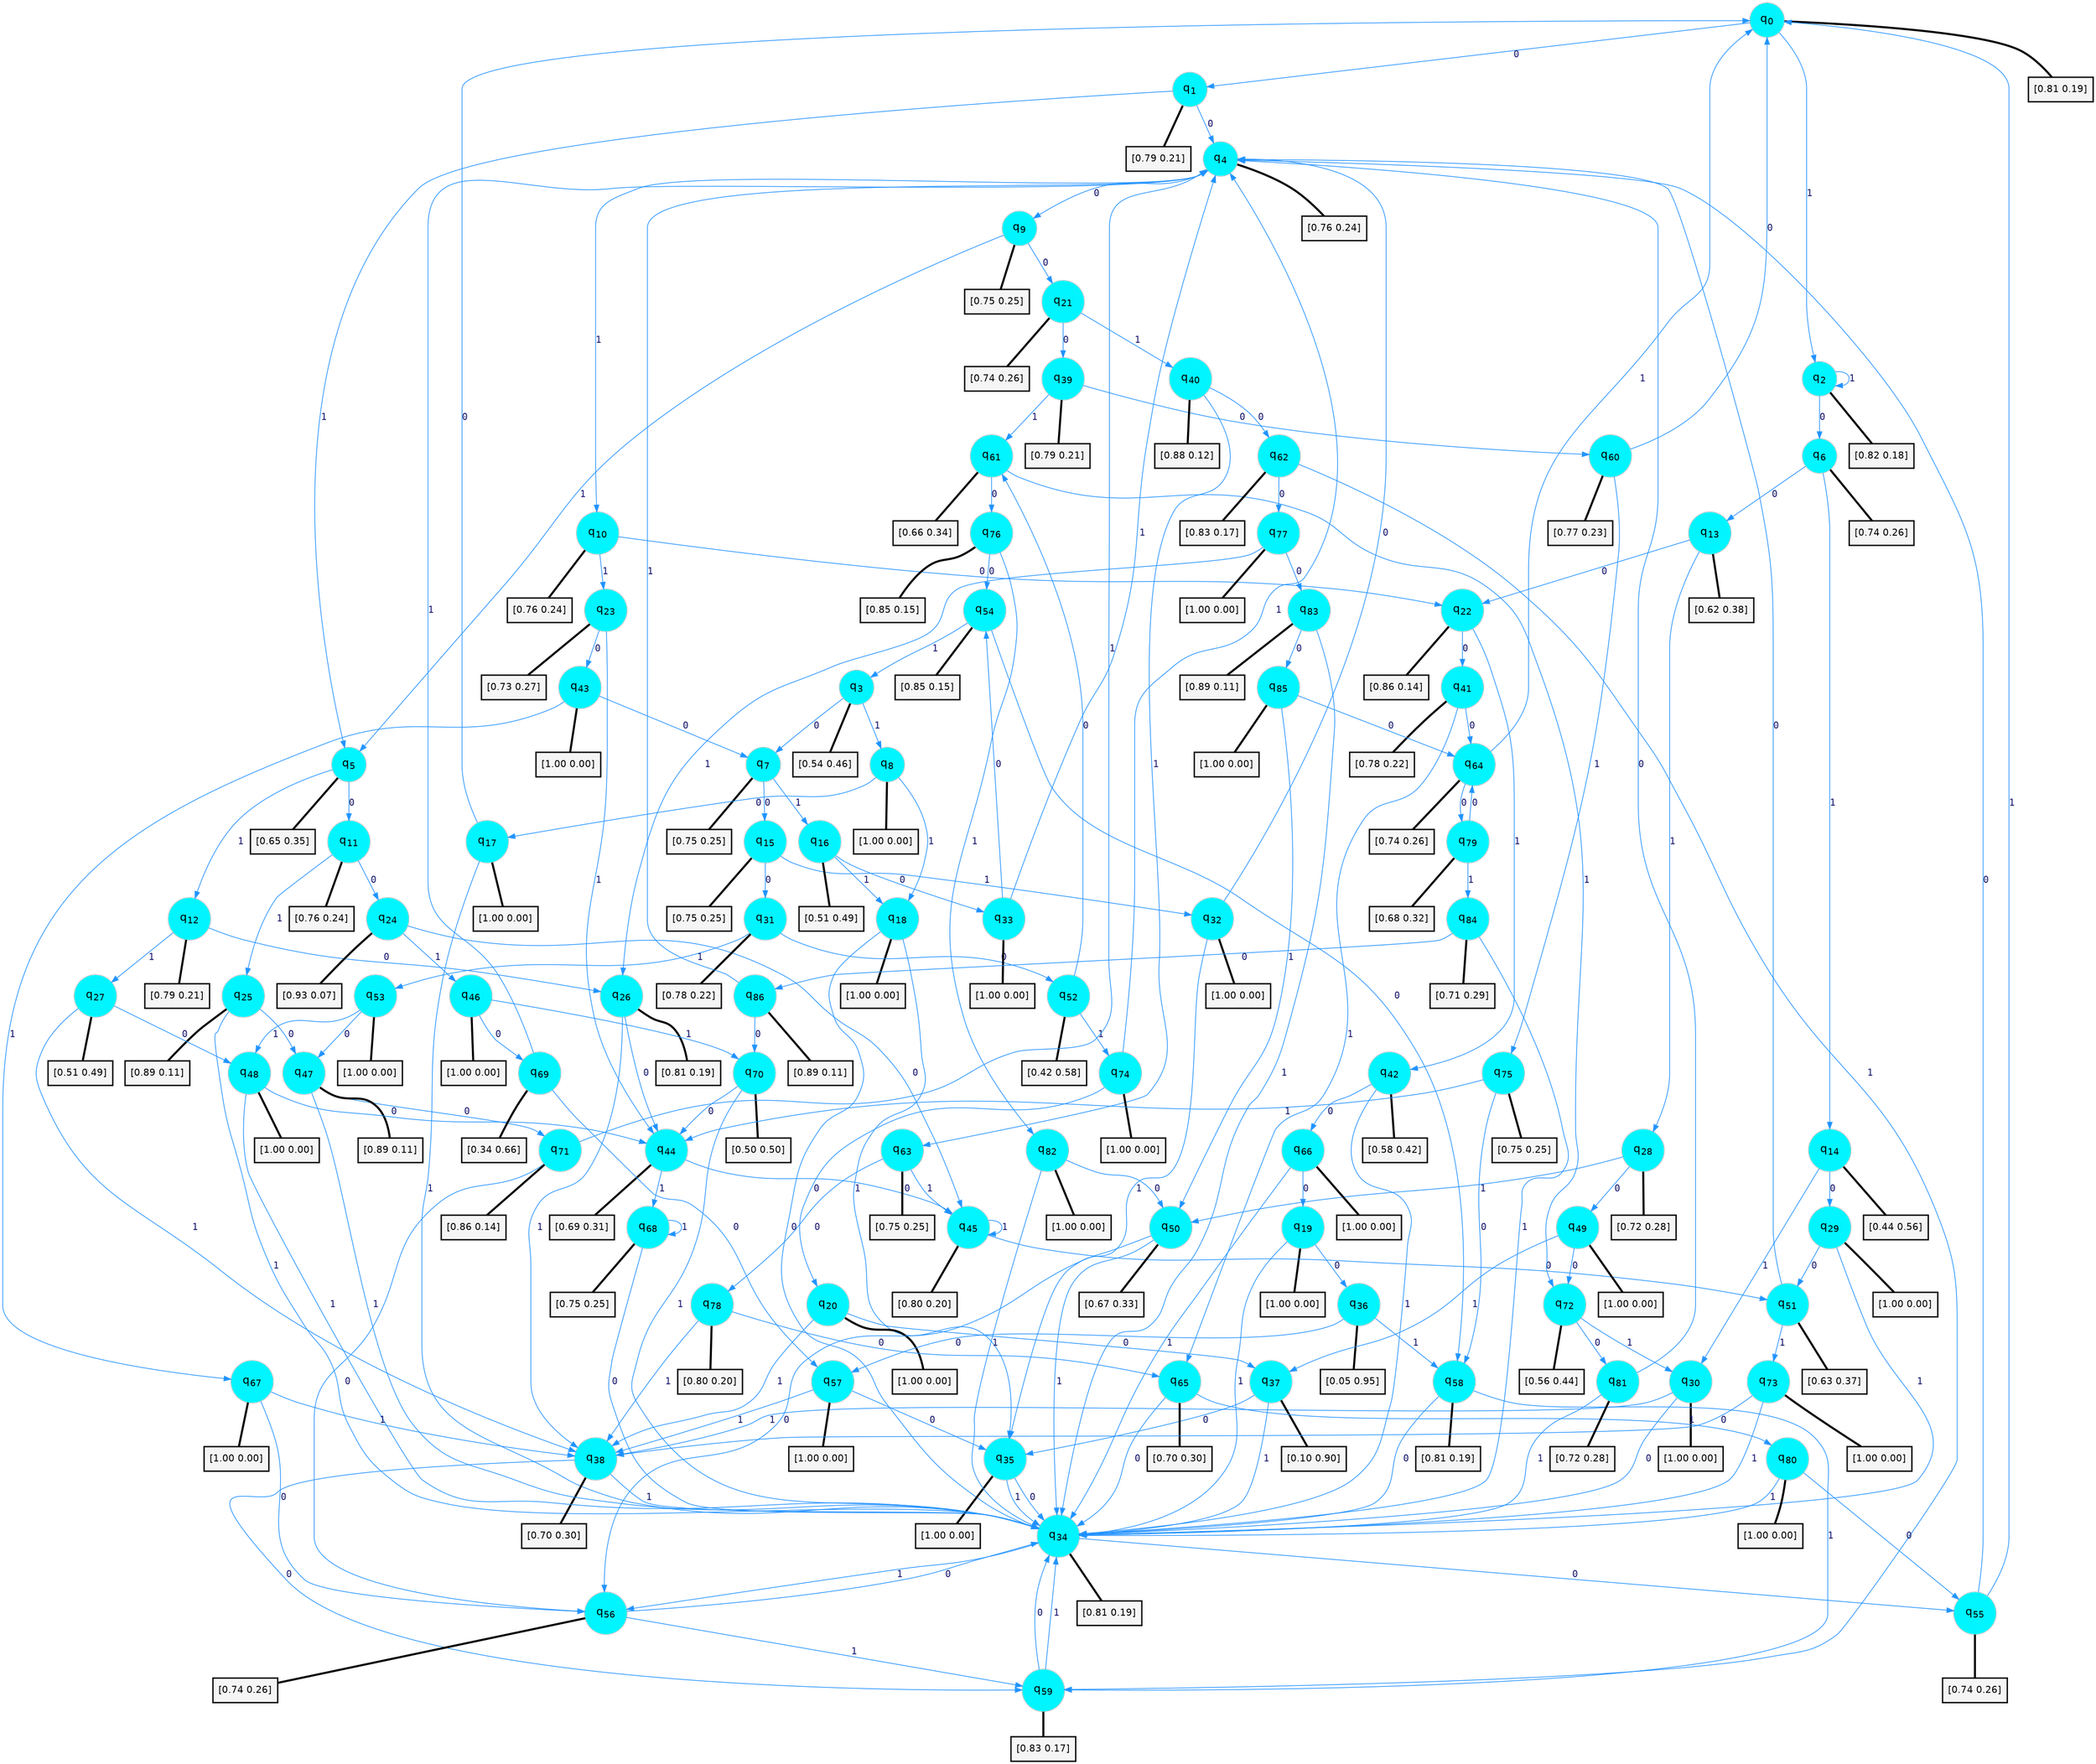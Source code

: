 digraph G {
graph [
bgcolor=transparent, dpi=300, rankdir=TD, size="40,25"];
node [
color=gray, fillcolor=turquoise1, fontcolor=black, fontname=Helvetica, fontsize=16, fontweight=bold, shape=circle, style=filled];
edge [
arrowsize=1, color=dodgerblue1, fontcolor=midnightblue, fontname=courier, fontweight=bold, penwidth=1, style=solid, weight=20];
0[label=<q<SUB>0</SUB>>];
1[label=<q<SUB>1</SUB>>];
2[label=<q<SUB>2</SUB>>];
3[label=<q<SUB>3</SUB>>];
4[label=<q<SUB>4</SUB>>];
5[label=<q<SUB>5</SUB>>];
6[label=<q<SUB>6</SUB>>];
7[label=<q<SUB>7</SUB>>];
8[label=<q<SUB>8</SUB>>];
9[label=<q<SUB>9</SUB>>];
10[label=<q<SUB>10</SUB>>];
11[label=<q<SUB>11</SUB>>];
12[label=<q<SUB>12</SUB>>];
13[label=<q<SUB>13</SUB>>];
14[label=<q<SUB>14</SUB>>];
15[label=<q<SUB>15</SUB>>];
16[label=<q<SUB>16</SUB>>];
17[label=<q<SUB>17</SUB>>];
18[label=<q<SUB>18</SUB>>];
19[label=<q<SUB>19</SUB>>];
20[label=<q<SUB>20</SUB>>];
21[label=<q<SUB>21</SUB>>];
22[label=<q<SUB>22</SUB>>];
23[label=<q<SUB>23</SUB>>];
24[label=<q<SUB>24</SUB>>];
25[label=<q<SUB>25</SUB>>];
26[label=<q<SUB>26</SUB>>];
27[label=<q<SUB>27</SUB>>];
28[label=<q<SUB>28</SUB>>];
29[label=<q<SUB>29</SUB>>];
30[label=<q<SUB>30</SUB>>];
31[label=<q<SUB>31</SUB>>];
32[label=<q<SUB>32</SUB>>];
33[label=<q<SUB>33</SUB>>];
34[label=<q<SUB>34</SUB>>];
35[label=<q<SUB>35</SUB>>];
36[label=<q<SUB>36</SUB>>];
37[label=<q<SUB>37</SUB>>];
38[label=<q<SUB>38</SUB>>];
39[label=<q<SUB>39</SUB>>];
40[label=<q<SUB>40</SUB>>];
41[label=<q<SUB>41</SUB>>];
42[label=<q<SUB>42</SUB>>];
43[label=<q<SUB>43</SUB>>];
44[label=<q<SUB>44</SUB>>];
45[label=<q<SUB>45</SUB>>];
46[label=<q<SUB>46</SUB>>];
47[label=<q<SUB>47</SUB>>];
48[label=<q<SUB>48</SUB>>];
49[label=<q<SUB>49</SUB>>];
50[label=<q<SUB>50</SUB>>];
51[label=<q<SUB>51</SUB>>];
52[label=<q<SUB>52</SUB>>];
53[label=<q<SUB>53</SUB>>];
54[label=<q<SUB>54</SUB>>];
55[label=<q<SUB>55</SUB>>];
56[label=<q<SUB>56</SUB>>];
57[label=<q<SUB>57</SUB>>];
58[label=<q<SUB>58</SUB>>];
59[label=<q<SUB>59</SUB>>];
60[label=<q<SUB>60</SUB>>];
61[label=<q<SUB>61</SUB>>];
62[label=<q<SUB>62</SUB>>];
63[label=<q<SUB>63</SUB>>];
64[label=<q<SUB>64</SUB>>];
65[label=<q<SUB>65</SUB>>];
66[label=<q<SUB>66</SUB>>];
67[label=<q<SUB>67</SUB>>];
68[label=<q<SUB>68</SUB>>];
69[label=<q<SUB>69</SUB>>];
70[label=<q<SUB>70</SUB>>];
71[label=<q<SUB>71</SUB>>];
72[label=<q<SUB>72</SUB>>];
73[label=<q<SUB>73</SUB>>];
74[label=<q<SUB>74</SUB>>];
75[label=<q<SUB>75</SUB>>];
76[label=<q<SUB>76</SUB>>];
77[label=<q<SUB>77</SUB>>];
78[label=<q<SUB>78</SUB>>];
79[label=<q<SUB>79</SUB>>];
80[label=<q<SUB>80</SUB>>];
81[label=<q<SUB>81</SUB>>];
82[label=<q<SUB>82</SUB>>];
83[label=<q<SUB>83</SUB>>];
84[label=<q<SUB>84</SUB>>];
85[label=<q<SUB>85</SUB>>];
86[label=<q<SUB>86</SUB>>];
87[label="[0.81 0.19]", shape=box,fontcolor=black, fontname=Helvetica, fontsize=14, penwidth=2, fillcolor=whitesmoke,color=black];
88[label="[0.79 0.21]", shape=box,fontcolor=black, fontname=Helvetica, fontsize=14, penwidth=2, fillcolor=whitesmoke,color=black];
89[label="[0.82 0.18]", shape=box,fontcolor=black, fontname=Helvetica, fontsize=14, penwidth=2, fillcolor=whitesmoke,color=black];
90[label="[0.54 0.46]", shape=box,fontcolor=black, fontname=Helvetica, fontsize=14, penwidth=2, fillcolor=whitesmoke,color=black];
91[label="[0.76 0.24]", shape=box,fontcolor=black, fontname=Helvetica, fontsize=14, penwidth=2, fillcolor=whitesmoke,color=black];
92[label="[0.65 0.35]", shape=box,fontcolor=black, fontname=Helvetica, fontsize=14, penwidth=2, fillcolor=whitesmoke,color=black];
93[label="[0.74 0.26]", shape=box,fontcolor=black, fontname=Helvetica, fontsize=14, penwidth=2, fillcolor=whitesmoke,color=black];
94[label="[0.75 0.25]", shape=box,fontcolor=black, fontname=Helvetica, fontsize=14, penwidth=2, fillcolor=whitesmoke,color=black];
95[label="[1.00 0.00]", shape=box,fontcolor=black, fontname=Helvetica, fontsize=14, penwidth=2, fillcolor=whitesmoke,color=black];
96[label="[0.75 0.25]", shape=box,fontcolor=black, fontname=Helvetica, fontsize=14, penwidth=2, fillcolor=whitesmoke,color=black];
97[label="[0.76 0.24]", shape=box,fontcolor=black, fontname=Helvetica, fontsize=14, penwidth=2, fillcolor=whitesmoke,color=black];
98[label="[0.76 0.24]", shape=box,fontcolor=black, fontname=Helvetica, fontsize=14, penwidth=2, fillcolor=whitesmoke,color=black];
99[label="[0.79 0.21]", shape=box,fontcolor=black, fontname=Helvetica, fontsize=14, penwidth=2, fillcolor=whitesmoke,color=black];
100[label="[0.62 0.38]", shape=box,fontcolor=black, fontname=Helvetica, fontsize=14, penwidth=2, fillcolor=whitesmoke,color=black];
101[label="[0.44 0.56]", shape=box,fontcolor=black, fontname=Helvetica, fontsize=14, penwidth=2, fillcolor=whitesmoke,color=black];
102[label="[0.75 0.25]", shape=box,fontcolor=black, fontname=Helvetica, fontsize=14, penwidth=2, fillcolor=whitesmoke,color=black];
103[label="[0.51 0.49]", shape=box,fontcolor=black, fontname=Helvetica, fontsize=14, penwidth=2, fillcolor=whitesmoke,color=black];
104[label="[1.00 0.00]", shape=box,fontcolor=black, fontname=Helvetica, fontsize=14, penwidth=2, fillcolor=whitesmoke,color=black];
105[label="[1.00 0.00]", shape=box,fontcolor=black, fontname=Helvetica, fontsize=14, penwidth=2, fillcolor=whitesmoke,color=black];
106[label="[1.00 0.00]", shape=box,fontcolor=black, fontname=Helvetica, fontsize=14, penwidth=2, fillcolor=whitesmoke,color=black];
107[label="[1.00 0.00]", shape=box,fontcolor=black, fontname=Helvetica, fontsize=14, penwidth=2, fillcolor=whitesmoke,color=black];
108[label="[0.74 0.26]", shape=box,fontcolor=black, fontname=Helvetica, fontsize=14, penwidth=2, fillcolor=whitesmoke,color=black];
109[label="[0.86 0.14]", shape=box,fontcolor=black, fontname=Helvetica, fontsize=14, penwidth=2, fillcolor=whitesmoke,color=black];
110[label="[0.73 0.27]", shape=box,fontcolor=black, fontname=Helvetica, fontsize=14, penwidth=2, fillcolor=whitesmoke,color=black];
111[label="[0.93 0.07]", shape=box,fontcolor=black, fontname=Helvetica, fontsize=14, penwidth=2, fillcolor=whitesmoke,color=black];
112[label="[0.89 0.11]", shape=box,fontcolor=black, fontname=Helvetica, fontsize=14, penwidth=2, fillcolor=whitesmoke,color=black];
113[label="[0.81 0.19]", shape=box,fontcolor=black, fontname=Helvetica, fontsize=14, penwidth=2, fillcolor=whitesmoke,color=black];
114[label="[0.51 0.49]", shape=box,fontcolor=black, fontname=Helvetica, fontsize=14, penwidth=2, fillcolor=whitesmoke,color=black];
115[label="[0.72 0.28]", shape=box,fontcolor=black, fontname=Helvetica, fontsize=14, penwidth=2, fillcolor=whitesmoke,color=black];
116[label="[1.00 0.00]", shape=box,fontcolor=black, fontname=Helvetica, fontsize=14, penwidth=2, fillcolor=whitesmoke,color=black];
117[label="[1.00 0.00]", shape=box,fontcolor=black, fontname=Helvetica, fontsize=14, penwidth=2, fillcolor=whitesmoke,color=black];
118[label="[0.78 0.22]", shape=box,fontcolor=black, fontname=Helvetica, fontsize=14, penwidth=2, fillcolor=whitesmoke,color=black];
119[label="[1.00 0.00]", shape=box,fontcolor=black, fontname=Helvetica, fontsize=14, penwidth=2, fillcolor=whitesmoke,color=black];
120[label="[1.00 0.00]", shape=box,fontcolor=black, fontname=Helvetica, fontsize=14, penwidth=2, fillcolor=whitesmoke,color=black];
121[label="[0.81 0.19]", shape=box,fontcolor=black, fontname=Helvetica, fontsize=14, penwidth=2, fillcolor=whitesmoke,color=black];
122[label="[1.00 0.00]", shape=box,fontcolor=black, fontname=Helvetica, fontsize=14, penwidth=2, fillcolor=whitesmoke,color=black];
123[label="[0.05 0.95]", shape=box,fontcolor=black, fontname=Helvetica, fontsize=14, penwidth=2, fillcolor=whitesmoke,color=black];
124[label="[0.10 0.90]", shape=box,fontcolor=black, fontname=Helvetica, fontsize=14, penwidth=2, fillcolor=whitesmoke,color=black];
125[label="[0.70 0.30]", shape=box,fontcolor=black, fontname=Helvetica, fontsize=14, penwidth=2, fillcolor=whitesmoke,color=black];
126[label="[0.79 0.21]", shape=box,fontcolor=black, fontname=Helvetica, fontsize=14, penwidth=2, fillcolor=whitesmoke,color=black];
127[label="[0.88 0.12]", shape=box,fontcolor=black, fontname=Helvetica, fontsize=14, penwidth=2, fillcolor=whitesmoke,color=black];
128[label="[0.78 0.22]", shape=box,fontcolor=black, fontname=Helvetica, fontsize=14, penwidth=2, fillcolor=whitesmoke,color=black];
129[label="[0.58 0.42]", shape=box,fontcolor=black, fontname=Helvetica, fontsize=14, penwidth=2, fillcolor=whitesmoke,color=black];
130[label="[1.00 0.00]", shape=box,fontcolor=black, fontname=Helvetica, fontsize=14, penwidth=2, fillcolor=whitesmoke,color=black];
131[label="[0.69 0.31]", shape=box,fontcolor=black, fontname=Helvetica, fontsize=14, penwidth=2, fillcolor=whitesmoke,color=black];
132[label="[0.80 0.20]", shape=box,fontcolor=black, fontname=Helvetica, fontsize=14, penwidth=2, fillcolor=whitesmoke,color=black];
133[label="[1.00 0.00]", shape=box,fontcolor=black, fontname=Helvetica, fontsize=14, penwidth=2, fillcolor=whitesmoke,color=black];
134[label="[0.89 0.11]", shape=box,fontcolor=black, fontname=Helvetica, fontsize=14, penwidth=2, fillcolor=whitesmoke,color=black];
135[label="[1.00 0.00]", shape=box,fontcolor=black, fontname=Helvetica, fontsize=14, penwidth=2, fillcolor=whitesmoke,color=black];
136[label="[1.00 0.00]", shape=box,fontcolor=black, fontname=Helvetica, fontsize=14, penwidth=2, fillcolor=whitesmoke,color=black];
137[label="[0.67 0.33]", shape=box,fontcolor=black, fontname=Helvetica, fontsize=14, penwidth=2, fillcolor=whitesmoke,color=black];
138[label="[0.63 0.37]", shape=box,fontcolor=black, fontname=Helvetica, fontsize=14, penwidth=2, fillcolor=whitesmoke,color=black];
139[label="[0.42 0.58]", shape=box,fontcolor=black, fontname=Helvetica, fontsize=14, penwidth=2, fillcolor=whitesmoke,color=black];
140[label="[1.00 0.00]", shape=box,fontcolor=black, fontname=Helvetica, fontsize=14, penwidth=2, fillcolor=whitesmoke,color=black];
141[label="[0.85 0.15]", shape=box,fontcolor=black, fontname=Helvetica, fontsize=14, penwidth=2, fillcolor=whitesmoke,color=black];
142[label="[0.74 0.26]", shape=box,fontcolor=black, fontname=Helvetica, fontsize=14, penwidth=2, fillcolor=whitesmoke,color=black];
143[label="[0.74 0.26]", shape=box,fontcolor=black, fontname=Helvetica, fontsize=14, penwidth=2, fillcolor=whitesmoke,color=black];
144[label="[1.00 0.00]", shape=box,fontcolor=black, fontname=Helvetica, fontsize=14, penwidth=2, fillcolor=whitesmoke,color=black];
145[label="[0.81 0.19]", shape=box,fontcolor=black, fontname=Helvetica, fontsize=14, penwidth=2, fillcolor=whitesmoke,color=black];
146[label="[0.83 0.17]", shape=box,fontcolor=black, fontname=Helvetica, fontsize=14, penwidth=2, fillcolor=whitesmoke,color=black];
147[label="[0.77 0.23]", shape=box,fontcolor=black, fontname=Helvetica, fontsize=14, penwidth=2, fillcolor=whitesmoke,color=black];
148[label="[0.66 0.34]", shape=box,fontcolor=black, fontname=Helvetica, fontsize=14, penwidth=2, fillcolor=whitesmoke,color=black];
149[label="[0.83 0.17]", shape=box,fontcolor=black, fontname=Helvetica, fontsize=14, penwidth=2, fillcolor=whitesmoke,color=black];
150[label="[0.75 0.25]", shape=box,fontcolor=black, fontname=Helvetica, fontsize=14, penwidth=2, fillcolor=whitesmoke,color=black];
151[label="[0.74 0.26]", shape=box,fontcolor=black, fontname=Helvetica, fontsize=14, penwidth=2, fillcolor=whitesmoke,color=black];
152[label="[0.70 0.30]", shape=box,fontcolor=black, fontname=Helvetica, fontsize=14, penwidth=2, fillcolor=whitesmoke,color=black];
153[label="[1.00 0.00]", shape=box,fontcolor=black, fontname=Helvetica, fontsize=14, penwidth=2, fillcolor=whitesmoke,color=black];
154[label="[1.00 0.00]", shape=box,fontcolor=black, fontname=Helvetica, fontsize=14, penwidth=2, fillcolor=whitesmoke,color=black];
155[label="[0.75 0.25]", shape=box,fontcolor=black, fontname=Helvetica, fontsize=14, penwidth=2, fillcolor=whitesmoke,color=black];
156[label="[0.34 0.66]", shape=box,fontcolor=black, fontname=Helvetica, fontsize=14, penwidth=2, fillcolor=whitesmoke,color=black];
157[label="[0.50 0.50]", shape=box,fontcolor=black, fontname=Helvetica, fontsize=14, penwidth=2, fillcolor=whitesmoke,color=black];
158[label="[0.86 0.14]", shape=box,fontcolor=black, fontname=Helvetica, fontsize=14, penwidth=2, fillcolor=whitesmoke,color=black];
159[label="[0.56 0.44]", shape=box,fontcolor=black, fontname=Helvetica, fontsize=14, penwidth=2, fillcolor=whitesmoke,color=black];
160[label="[1.00 0.00]", shape=box,fontcolor=black, fontname=Helvetica, fontsize=14, penwidth=2, fillcolor=whitesmoke,color=black];
161[label="[1.00 0.00]", shape=box,fontcolor=black, fontname=Helvetica, fontsize=14, penwidth=2, fillcolor=whitesmoke,color=black];
162[label="[0.75 0.25]", shape=box,fontcolor=black, fontname=Helvetica, fontsize=14, penwidth=2, fillcolor=whitesmoke,color=black];
163[label="[0.85 0.15]", shape=box,fontcolor=black, fontname=Helvetica, fontsize=14, penwidth=2, fillcolor=whitesmoke,color=black];
164[label="[1.00 0.00]", shape=box,fontcolor=black, fontname=Helvetica, fontsize=14, penwidth=2, fillcolor=whitesmoke,color=black];
165[label="[0.80 0.20]", shape=box,fontcolor=black, fontname=Helvetica, fontsize=14, penwidth=2, fillcolor=whitesmoke,color=black];
166[label="[0.68 0.32]", shape=box,fontcolor=black, fontname=Helvetica, fontsize=14, penwidth=2, fillcolor=whitesmoke,color=black];
167[label="[1.00 0.00]", shape=box,fontcolor=black, fontname=Helvetica, fontsize=14, penwidth=2, fillcolor=whitesmoke,color=black];
168[label="[0.72 0.28]", shape=box,fontcolor=black, fontname=Helvetica, fontsize=14, penwidth=2, fillcolor=whitesmoke,color=black];
169[label="[1.00 0.00]", shape=box,fontcolor=black, fontname=Helvetica, fontsize=14, penwidth=2, fillcolor=whitesmoke,color=black];
170[label="[0.89 0.11]", shape=box,fontcolor=black, fontname=Helvetica, fontsize=14, penwidth=2, fillcolor=whitesmoke,color=black];
171[label="[0.71 0.29]", shape=box,fontcolor=black, fontname=Helvetica, fontsize=14, penwidth=2, fillcolor=whitesmoke,color=black];
172[label="[1.00 0.00]", shape=box,fontcolor=black, fontname=Helvetica, fontsize=14, penwidth=2, fillcolor=whitesmoke,color=black];
173[label="[0.89 0.11]", shape=box,fontcolor=black, fontname=Helvetica, fontsize=14, penwidth=2, fillcolor=whitesmoke,color=black];
0->1 [label=0];
0->2 [label=1];
0->87 [arrowhead=none, penwidth=3,color=black];
1->4 [label=0];
1->5 [label=1];
1->88 [arrowhead=none, penwidth=3,color=black];
2->6 [label=0];
2->2 [label=1];
2->89 [arrowhead=none, penwidth=3,color=black];
3->7 [label=0];
3->8 [label=1];
3->90 [arrowhead=none, penwidth=3,color=black];
4->9 [label=0];
4->10 [label=1];
4->91 [arrowhead=none, penwidth=3,color=black];
5->11 [label=0];
5->12 [label=1];
5->92 [arrowhead=none, penwidth=3,color=black];
6->13 [label=0];
6->14 [label=1];
6->93 [arrowhead=none, penwidth=3,color=black];
7->15 [label=0];
7->16 [label=1];
7->94 [arrowhead=none, penwidth=3,color=black];
8->17 [label=0];
8->18 [label=1];
8->95 [arrowhead=none, penwidth=3,color=black];
9->21 [label=0];
9->5 [label=1];
9->96 [arrowhead=none, penwidth=3,color=black];
10->22 [label=0];
10->23 [label=1];
10->97 [arrowhead=none, penwidth=3,color=black];
11->24 [label=0];
11->25 [label=1];
11->98 [arrowhead=none, penwidth=3,color=black];
12->26 [label=0];
12->27 [label=1];
12->99 [arrowhead=none, penwidth=3,color=black];
13->22 [label=0];
13->28 [label=1];
13->100 [arrowhead=none, penwidth=3,color=black];
14->29 [label=0];
14->30 [label=1];
14->101 [arrowhead=none, penwidth=3,color=black];
15->31 [label=0];
15->32 [label=1];
15->102 [arrowhead=none, penwidth=3,color=black];
16->33 [label=0];
16->18 [label=1];
16->103 [arrowhead=none, penwidth=3,color=black];
17->0 [label=0];
17->34 [label=1];
17->104 [arrowhead=none, penwidth=3,color=black];
18->34 [label=0];
18->35 [label=1];
18->105 [arrowhead=none, penwidth=3,color=black];
19->36 [label=0];
19->34 [label=1];
19->106 [arrowhead=none, penwidth=3,color=black];
20->37 [label=0];
20->38 [label=1];
20->107 [arrowhead=none, penwidth=3,color=black];
21->39 [label=0];
21->40 [label=1];
21->108 [arrowhead=none, penwidth=3,color=black];
22->41 [label=0];
22->42 [label=1];
22->109 [arrowhead=none, penwidth=3,color=black];
23->43 [label=0];
23->44 [label=1];
23->110 [arrowhead=none, penwidth=3,color=black];
24->45 [label=0];
24->46 [label=1];
24->111 [arrowhead=none, penwidth=3,color=black];
25->47 [label=0];
25->34 [label=1];
25->112 [arrowhead=none, penwidth=3,color=black];
26->44 [label=0];
26->38 [label=1];
26->113 [arrowhead=none, penwidth=3,color=black];
27->48 [label=0];
27->38 [label=1];
27->114 [arrowhead=none, penwidth=3,color=black];
28->49 [label=0];
28->50 [label=1];
28->115 [arrowhead=none, penwidth=3,color=black];
29->51 [label=0];
29->34 [label=1];
29->116 [arrowhead=none, penwidth=3,color=black];
30->34 [label=0];
30->38 [label=1];
30->117 [arrowhead=none, penwidth=3,color=black];
31->52 [label=0];
31->53 [label=1];
31->118 [arrowhead=none, penwidth=3,color=black];
32->4 [label=0];
32->35 [label=1];
32->119 [arrowhead=none, penwidth=3,color=black];
33->54 [label=0];
33->4 [label=1];
33->120 [arrowhead=none, penwidth=3,color=black];
34->55 [label=0];
34->56 [label=1];
34->121 [arrowhead=none, penwidth=3,color=black];
35->34 [label=0];
35->34 [label=1];
35->122 [arrowhead=none, penwidth=3,color=black];
36->57 [label=0];
36->58 [label=1];
36->123 [arrowhead=none, penwidth=3,color=black];
37->35 [label=0];
37->34 [label=1];
37->124 [arrowhead=none, penwidth=3,color=black];
38->59 [label=0];
38->34 [label=1];
38->125 [arrowhead=none, penwidth=3,color=black];
39->60 [label=0];
39->61 [label=1];
39->126 [arrowhead=none, penwidth=3,color=black];
40->62 [label=0];
40->63 [label=1];
40->127 [arrowhead=none, penwidth=3,color=black];
41->64 [label=0];
41->65 [label=1];
41->128 [arrowhead=none, penwidth=3,color=black];
42->66 [label=0];
42->34 [label=1];
42->129 [arrowhead=none, penwidth=3,color=black];
43->7 [label=0];
43->67 [label=1];
43->130 [arrowhead=none, penwidth=3,color=black];
44->45 [label=0];
44->68 [label=1];
44->131 [arrowhead=none, penwidth=3,color=black];
45->51 [label=0];
45->45 [label=1];
45->132 [arrowhead=none, penwidth=3,color=black];
46->69 [label=0];
46->70 [label=1];
46->133 [arrowhead=none, penwidth=3,color=black];
47->71 [label=0];
47->34 [label=1];
47->134 [arrowhead=none, penwidth=3,color=black];
48->44 [label=0];
48->34 [label=1];
48->135 [arrowhead=none, penwidth=3,color=black];
49->72 [label=0];
49->37 [label=1];
49->136 [arrowhead=none, penwidth=3,color=black];
50->56 [label=0];
50->34 [label=1];
50->137 [arrowhead=none, penwidth=3,color=black];
51->4 [label=0];
51->73 [label=1];
51->138 [arrowhead=none, penwidth=3,color=black];
52->61 [label=0];
52->74 [label=1];
52->139 [arrowhead=none, penwidth=3,color=black];
53->47 [label=0];
53->48 [label=1];
53->140 [arrowhead=none, penwidth=3,color=black];
54->58 [label=0];
54->3 [label=1];
54->141 [arrowhead=none, penwidth=3,color=black];
55->4 [label=0];
55->0 [label=1];
55->142 [arrowhead=none, penwidth=3,color=black];
56->34 [label=0];
56->59 [label=1];
56->143 [arrowhead=none, penwidth=3,color=black];
57->35 [label=0];
57->38 [label=1];
57->144 [arrowhead=none, penwidth=3,color=black];
58->34 [label=0];
58->59 [label=1];
58->145 [arrowhead=none, penwidth=3,color=black];
59->34 [label=0];
59->34 [label=1];
59->146 [arrowhead=none, penwidth=3,color=black];
60->0 [label=0];
60->75 [label=1];
60->147 [arrowhead=none, penwidth=3,color=black];
61->76 [label=0];
61->72 [label=1];
61->148 [arrowhead=none, penwidth=3,color=black];
62->77 [label=0];
62->59 [label=1];
62->149 [arrowhead=none, penwidth=3,color=black];
63->78 [label=0];
63->45 [label=1];
63->150 [arrowhead=none, penwidth=3,color=black];
64->79 [label=0];
64->0 [label=1];
64->151 [arrowhead=none, penwidth=3,color=black];
65->34 [label=0];
65->80 [label=1];
65->152 [arrowhead=none, penwidth=3,color=black];
66->19 [label=0];
66->34 [label=1];
66->153 [arrowhead=none, penwidth=3,color=black];
67->56 [label=0];
67->38 [label=1];
67->154 [arrowhead=none, penwidth=3,color=black];
68->34 [label=0];
68->68 [label=1];
68->155 [arrowhead=none, penwidth=3,color=black];
69->57 [label=0];
69->4 [label=1];
69->156 [arrowhead=none, penwidth=3,color=black];
70->44 [label=0];
70->34 [label=1];
70->157 [arrowhead=none, penwidth=3,color=black];
71->56 [label=0];
71->4 [label=1];
71->158 [arrowhead=none, penwidth=3,color=black];
72->81 [label=0];
72->30 [label=1];
72->159 [arrowhead=none, penwidth=3,color=black];
73->38 [label=0];
73->34 [label=1];
73->160 [arrowhead=none, penwidth=3,color=black];
74->20 [label=0];
74->4 [label=1];
74->161 [arrowhead=none, penwidth=3,color=black];
75->58 [label=0];
75->44 [label=1];
75->162 [arrowhead=none, penwidth=3,color=black];
76->54 [label=0];
76->82 [label=1];
76->163 [arrowhead=none, penwidth=3,color=black];
77->83 [label=0];
77->26 [label=1];
77->164 [arrowhead=none, penwidth=3,color=black];
78->65 [label=0];
78->38 [label=1];
78->165 [arrowhead=none, penwidth=3,color=black];
79->64 [label=0];
79->84 [label=1];
79->166 [arrowhead=none, penwidth=3,color=black];
80->55 [label=0];
80->34 [label=1];
80->167 [arrowhead=none, penwidth=3,color=black];
81->4 [label=0];
81->34 [label=1];
81->168 [arrowhead=none, penwidth=3,color=black];
82->50 [label=0];
82->34 [label=1];
82->169 [arrowhead=none, penwidth=3,color=black];
83->85 [label=0];
83->34 [label=1];
83->170 [arrowhead=none, penwidth=3,color=black];
84->86 [label=0];
84->34 [label=1];
84->171 [arrowhead=none, penwidth=3,color=black];
85->64 [label=0];
85->50 [label=1];
85->172 [arrowhead=none, penwidth=3,color=black];
86->70 [label=0];
86->4 [label=1];
86->173 [arrowhead=none, penwidth=3,color=black];
}
